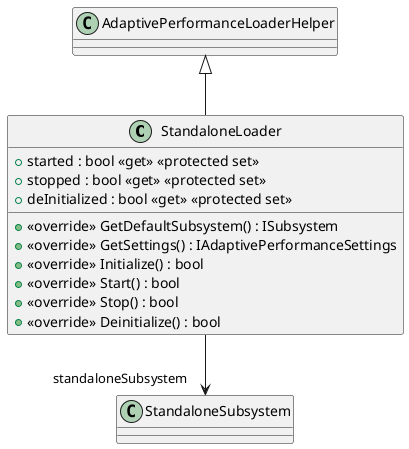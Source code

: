 @startuml
class StandaloneLoader {
    + started : bool <<get>> <<protected set>>
    + stopped : bool <<get>> <<protected set>>
    + deInitialized : bool <<get>> <<protected set>>
    + <<override>> GetDefaultSubsystem() : ISubsystem
    + <<override>> GetSettings() : IAdaptivePerformanceSettings
    + <<override>> Initialize() : bool
    + <<override>> Start() : bool
    + <<override>> Stop() : bool
    + <<override>> Deinitialize() : bool
}
AdaptivePerformanceLoaderHelper <|-- StandaloneLoader
StandaloneLoader --> "standaloneSubsystem" StandaloneSubsystem
@enduml
